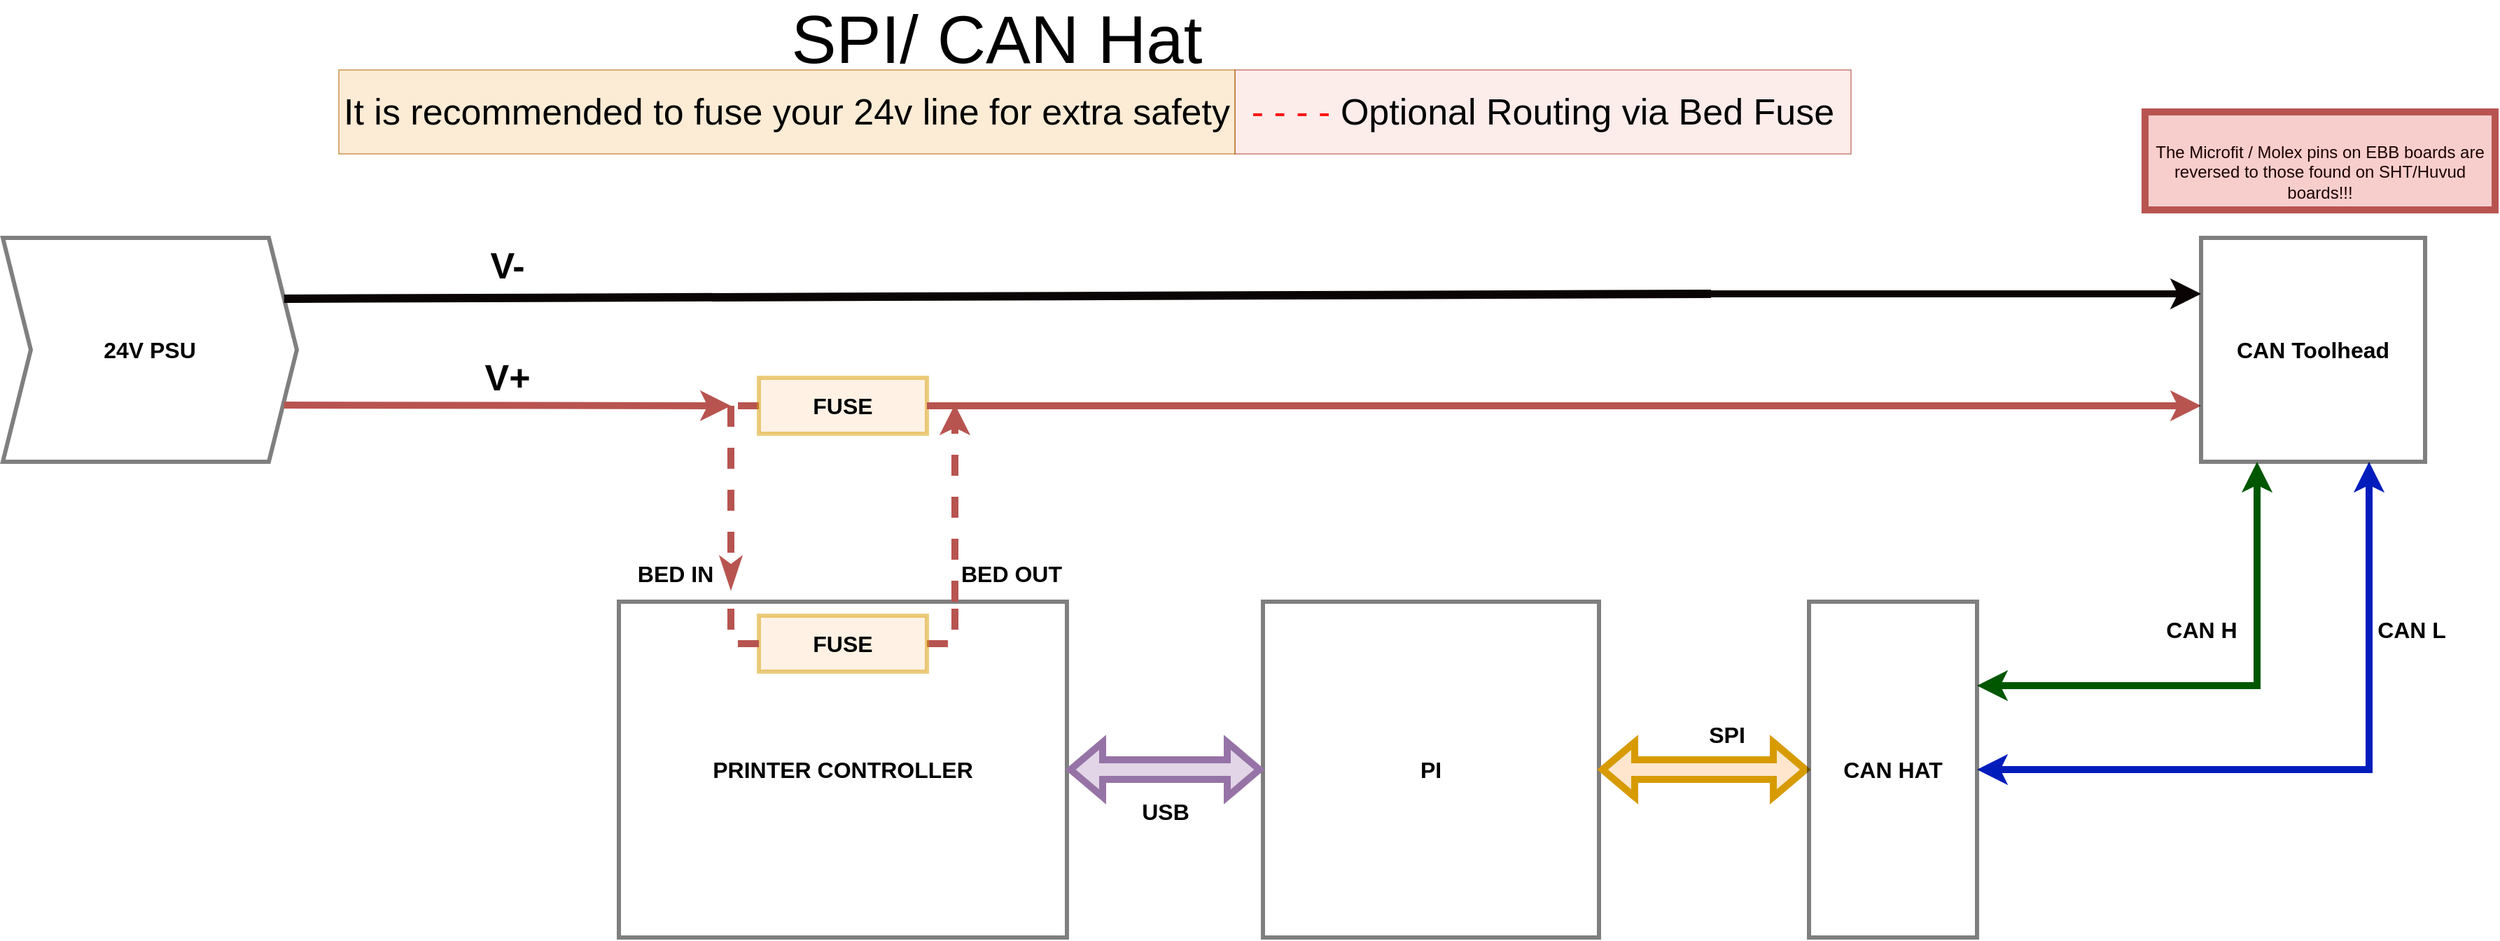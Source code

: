 <mxfile version="20.2.3" type="github">
  <diagram name="Page-1" id="16e2658f-23c8-b752-8be9-c03fbebb8bbe">
    <mxGraphModel dx="2942" dy="1086" grid="1" gridSize="10" guides="1" tooltips="1" connect="1" arrows="1" fold="1" page="1" pageScale="1" pageWidth="1600" pageHeight="900" background="none" math="0" shadow="0">
      <root>
        <mxCell id="0" />
        <mxCell id="1" parent="0" />
        <mxCell id="tk3jWDGdzixleCatkMts-246" value="SPI/ CAN Hat" style="text;html=1;strokeColor=none;fillColor=none;spacing=5;spacingTop=-20;whiteSpace=wrap;overflow=hidden;rounded=0;glass=0;labelBorderColor=none;sketch=0;fontSize=48;fontColor=none;opacity=50;align=center;" parent="1" vertex="1">
          <mxGeometry x="110" y="40" width="1360" height="40" as="geometry" />
        </mxCell>
        <mxCell id="tk3jWDGdzixleCatkMts-247" value="&lt;font color=&quot;#FF1414&quot;&gt;- - - - &lt;/font&gt;Optional Routing via Bed Fuse" style="text;html=1;strokeColor=#ae4132;fillColor=#fad9d5;align=center;verticalAlign=middle;whiteSpace=wrap;rounded=0;glass=0;labelBorderColor=none;sketch=0;fontSize=26;opacity=50;fontStyle=0" parent="1" vertex="1">
          <mxGeometry x="960" y="80" width="440" height="60" as="geometry" />
        </mxCell>
        <mxCell id="tk3jWDGdzixleCatkMts-248" value="It is recommended to fuse your 24v line for extra safety" style="text;html=1;strokeColor=#b46504;fillColor=#fad7ac;align=center;verticalAlign=middle;whiteSpace=wrap;rounded=0;glass=0;labelBorderColor=none;sketch=0;fontSize=26;opacity=50;" parent="1" vertex="1">
          <mxGeometry x="320" y="80" width="640" height="60" as="geometry" />
        </mxCell>
        <mxCell id="tk3jWDGdzixleCatkMts-249" style="edgeStyle=elbowEdgeStyle;rounded=0;orthogonalLoop=1;jettySize=auto;html=1;labelBackgroundColor=default;fontSize=16;fontColor=none;startArrow=none;startFill=0;endArrow=none;endFill=0;strokeColor=#b85450;strokeWidth=5;dashed=1;fillColor=#f8cecc;" parent="1" source="tk3jWDGdzixleCatkMts-250" edge="1">
          <mxGeometry relative="1" as="geometry">
            <mxPoint x="600" y="320" as="targetPoint" />
          </mxGeometry>
        </mxCell>
        <mxCell id="tk3jWDGdzixleCatkMts-250" value="FUSE" style="rounded=0;whiteSpace=wrap;html=1;glass=0;labelBorderColor=none;sketch=0;fontSize=16;strokeColor=#d79b00;strokeWidth=3;fillColor=#ffe6cc;opacity=50;fontStyle=1" parent="1" vertex="1">
          <mxGeometry x="620" y="300" width="120" height="40" as="geometry" />
        </mxCell>
        <mxCell id="tk3jWDGdzixleCatkMts-251" value="" style="endArrow=none;html=1;rounded=0;labelBackgroundColor=none;fontSize=16;fontColor=none;strokeColor=#b85450;strokeWidth=5;fillColor=#f8cecc;startArrow=classic;startFill=1;exitX=0;exitY=0.75;exitDx=0;exitDy=0;" parent="1" source="tk3jWDGdzixleCatkMts-253" target="tk3jWDGdzixleCatkMts-250" edge="1">
          <mxGeometry y="-10" width="50" height="50" relative="1" as="geometry">
            <mxPoint x="1570" y="320" as="sourcePoint" />
            <mxPoint x="490" y="320" as="targetPoint" />
            <Array as="points" />
            <mxPoint as="offset" />
          </mxGeometry>
        </mxCell>
        <mxCell id="tk3jWDGdzixleCatkMts-252" value="CAN L" style="edgeStyle=elbowEdgeStyle;rounded=0;orthogonalLoop=1;jettySize=auto;html=1;labelBackgroundColor=default;fontSize=16;fontColor=none;startArrow=classic;startFill=1;endArrow=classic;endFill=1;strokeColor=#001DBC;strokeWidth=5;fillColor=#0050ef;fontStyle=1;entryX=1;entryY=0.5;entryDx=0;entryDy=0;" parent="1" source="tk3jWDGdzixleCatkMts-253" target="tk3jWDGdzixleCatkMts-276" edge="1">
          <mxGeometry x="-0.52" y="30" relative="1" as="geometry">
            <mxPoint x="1770" y="610" as="targetPoint" />
            <Array as="points">
              <mxPoint x="1770" y="490" />
            </Array>
            <mxPoint as="offset" />
          </mxGeometry>
        </mxCell>
        <mxCell id="tk3jWDGdzixleCatkMts-253" value="CAN Toolhead" style="whiteSpace=wrap;html=1;aspect=fixed;rounded=0;glass=0;labelBorderColor=none;sketch=0;fontSize=16;fontColor=none;strokeColor=default;strokeWidth=3;fillColor=none;opacity=50;fontStyle=1" parent="1" vertex="1">
          <mxGeometry x="1650" y="200" width="160" height="160" as="geometry" />
        </mxCell>
        <mxCell id="tk3jWDGdzixleCatkMts-254" value="24V PSU" style="shape=step;perimeter=stepPerimeter;whiteSpace=wrap;html=1;fixedSize=1;rounded=0;glass=0;labelBorderColor=none;sketch=0;fontSize=16;fontColor=none;strokeColor=default;strokeWidth=3;fillColor=none;opacity=50;fontStyle=1" parent="1" vertex="1">
          <mxGeometry x="80" y="200" width="210" height="160" as="geometry" />
        </mxCell>
        <mxCell id="tk3jWDGdzixleCatkMts-256" value="PRINTER CONTROLLER" style="rounded=0;whiteSpace=wrap;html=1;glass=0;labelBorderColor=none;sketch=0;fontSize=16;fontColor=none;strokeColor=default;strokeWidth=3;fillColor=none;opacity=50;fontStyle=1" parent="1" vertex="1">
          <mxGeometry x="520" y="460" width="320" height="240" as="geometry" />
        </mxCell>
        <mxCell id="tk3jWDGdzixleCatkMts-257" style="edgeStyle=elbowEdgeStyle;rounded=0;orthogonalLoop=1;jettySize=auto;html=1;entryX=0.75;entryY=0;entryDx=0;entryDy=0;dashed=1;labelBackgroundColor=none;fontSize=16;fontColor=none;startArrow=none;startFill=0;endArrow=none;endFill=0;strokeColor=#b85450;strokeWidth=5;fillColor=#f8cecc;" parent="1" target="tk3jWDGdzixleCatkMts-256" edge="1">
          <mxGeometry relative="1" as="geometry">
            <mxPoint x="740" y="490" as="sourcePoint" />
            <Array as="points">
              <mxPoint x="760" y="480" />
            </Array>
          </mxGeometry>
        </mxCell>
        <mxCell id="tk3jWDGdzixleCatkMts-258" value="FUSE" style="rounded=0;whiteSpace=wrap;html=1;glass=0;labelBorderColor=none;sketch=0;fontSize=16;strokeColor=#d79b00;strokeWidth=3;fillColor=#ffe6cc;opacity=50;fontStyle=1" parent="1" vertex="1">
          <mxGeometry x="620" y="470" width="120" height="40" as="geometry" />
        </mxCell>
        <mxCell id="tk3jWDGdzixleCatkMts-259" value="BED IN" style="endArrow=classicThin;dashed=1;html=1;rounded=0;labelBackgroundColor=none;fontSize=16;fontColor=none;strokeColor=#b85450;strokeWidth=5;fillColor=#f8cecc;endFill=1;fontStyle=1" parent="1" edge="1">
          <mxGeometry x="0.846" y="-40" width="50" height="50" relative="1" as="geometry">
            <mxPoint x="600" y="320" as="sourcePoint" />
            <mxPoint x="600" y="450" as="targetPoint" />
            <mxPoint as="offset" />
          </mxGeometry>
        </mxCell>
        <mxCell id="tk3jWDGdzixleCatkMts-260" value="BED OUT" style="endArrow=classic;dashed=1;html=1;rounded=0;labelBackgroundColor=none;fontSize=16;fontColor=none;strokeColor=#b85450;strokeWidth=5;exitX=0.75;exitY=0;exitDx=0;exitDy=0;fillColor=#f8cecc;endFill=1;fontStyle=1" parent="1" source="tk3jWDGdzixleCatkMts-256" edge="1">
          <mxGeometry x="-0.716" y="-40" width="50" height="50" relative="1" as="geometry">
            <mxPoint x="760" y="709" as="sourcePoint" />
            <mxPoint x="760" y="319" as="targetPoint" />
            <mxPoint as="offset" />
          </mxGeometry>
        </mxCell>
        <mxCell id="tk3jWDGdzixleCatkMts-261" value="" style="endArrow=none;dashed=1;html=1;rounded=0;labelBackgroundColor=none;fontSize=16;fontColor=none;strokeColor=#b85450;strokeWidth=5;exitX=0;exitY=0.5;exitDx=0;exitDy=0;fillColor=#f8cecc;" parent="1" source="tk3jWDGdzixleCatkMts-258" edge="1">
          <mxGeometry width="50" height="50" relative="1" as="geometry">
            <mxPoint x="540" y="490" as="sourcePoint" />
            <mxPoint x="600" y="460" as="targetPoint" />
            <Array as="points">
              <mxPoint x="600" y="490" />
            </Array>
          </mxGeometry>
        </mxCell>
        <mxCell id="tk3jWDGdzixleCatkMts-264" value="CAN H" style="edgeStyle=elbowEdgeStyle;rounded=0;orthogonalLoop=1;jettySize=auto;html=1;entryX=0.25;entryY=1;entryDx=0;entryDy=0;labelBackgroundColor=default;fontSize=16;fontColor=none;startArrow=classic;startFill=1;endArrow=classic;endFill=1;strokeColor=#005700;strokeWidth=5;fillColor=#008a00;fontStyle=1;exitX=1;exitY=0.25;exitDx=0;exitDy=0;" parent="1" source="tk3jWDGdzixleCatkMts-276" target="tk3jWDGdzixleCatkMts-253" edge="1">
          <mxGeometry x="-0.111" y="40" relative="1" as="geometry">
            <mxPoint x="1690" y="580" as="sourcePoint" />
            <Array as="points">
              <mxPoint x="1690" y="510" />
            </Array>
            <mxPoint as="offset" />
          </mxGeometry>
        </mxCell>
        <mxCell id="tk3jWDGdzixleCatkMts-269" value="V-" style="endArrow=none;html=1;rounded=0;labelBackgroundColor=none;fontSize=26;fontColor=none;strokeColor=#0A0504;strokeWidth=6;exitX=1;exitY=0.25;exitDx=0;exitDy=0;fontStyle=1" parent="1" source="tk3jWDGdzixleCatkMts-254" edge="1">
          <mxGeometry x="-0.688" y="23" width="50" height="50" relative="1" as="geometry">
            <mxPoint x="540" y="360" as="sourcePoint" />
            <mxPoint x="1300" y="240" as="targetPoint" />
            <Array as="points" />
            <mxPoint as="offset" />
          </mxGeometry>
        </mxCell>
        <mxCell id="tk3jWDGdzixleCatkMts-270" value="" style="endArrow=none;html=1;rounded=0;labelBackgroundColor=none;fontSize=16;fontColor=none;strokeColor=#0A0504;strokeWidth=5;exitX=0;exitY=0.25;exitDx=0;exitDy=0;endFill=0;startArrow=classic;startFill=1;" parent="1" source="tk3jWDGdzixleCatkMts-253" edge="1">
          <mxGeometry width="50" height="50" relative="1" as="geometry">
            <mxPoint x="620" y="360" as="sourcePoint" />
            <mxPoint x="1290" y="240" as="targetPoint" />
            <Array as="points">
              <mxPoint x="1470" y="240" />
            </Array>
          </mxGeometry>
        </mxCell>
        <mxCell id="tk3jWDGdzixleCatkMts-272" value="PI" style="rounded=0;whiteSpace=wrap;html=1;glass=0;labelBorderColor=none;sketch=0;fontSize=16;fontColor=none;strokeColor=default;strokeWidth=3;fillColor=none;opacity=50;fontStyle=1" parent="1" vertex="1">
          <mxGeometry x="980" y="460" width="240" height="240" as="geometry" />
        </mxCell>
        <mxCell id="tk3jWDGdzixleCatkMts-273" value="USB" style="shape=flexArrow;endArrow=classic;startArrow=classic;html=1;rounded=0;labelBackgroundColor=default;fontSize=16;fontColor=none;strokeColor=#9673a6;strokeWidth=5;entryX=1;entryY=0.5;entryDx=0;entryDy=0;fillColor=#e1d5e7;fontStyle=1;exitX=0;exitY=0.5;exitDx=0;exitDy=0;" parent="1" source="tk3jWDGdzixleCatkMts-272" target="tk3jWDGdzixleCatkMts-256" edge="1">
          <mxGeometry y="30" width="100" height="100" relative="1" as="geometry">
            <mxPoint x="950" y="580" as="sourcePoint" />
            <mxPoint x="410" y="840" as="targetPoint" />
            <mxPoint as="offset" />
          </mxGeometry>
        </mxCell>
        <mxCell id="tk3jWDGdzixleCatkMts-274" value="V+" style="endArrow=none;html=1;rounded=0;labelBackgroundColor=default;fontSize=26;fontColor=none;strokeColor=#b85450;strokeWidth=5;fillColor=#f8cecc;entryX=1;entryY=0.75;entryDx=0;entryDy=0;endFill=0;startArrow=classic;startFill=1;fontStyle=1" parent="1" edge="1">
          <mxGeometry x="0.003" y="-20" width="50" height="50" relative="1" as="geometry">
            <mxPoint x="600" y="320" as="sourcePoint" />
            <mxPoint x="280.87" y="319.522" as="targetPoint" />
            <mxPoint as="offset" />
          </mxGeometry>
        </mxCell>
        <mxCell id="tk3jWDGdzixleCatkMts-275" value="SPI" style="shape=flexArrow;endArrow=classic;startArrow=classic;html=1;rounded=0;labelBackgroundColor=default;fontSize=16;fontColor=none;strokeColor=#d79b00;strokeWidth=5;exitX=1;exitY=0.5;exitDx=0;exitDy=0;fillColor=#ffe6cc;entryX=0;entryY=0.5;entryDx=0;entryDy=0;fontStyle=1" parent="1" source="tk3jWDGdzixleCatkMts-272" target="tk3jWDGdzixleCatkMts-276" edge="1">
          <mxGeometry x="0.206" y="25" width="100" height="100" relative="1" as="geometry">
            <mxPoint x="490" y="910" as="sourcePoint" />
            <mxPoint x="1130" y="1110" as="targetPoint" />
            <Array as="points">
              <mxPoint x="1300" y="580" />
            </Array>
            <mxPoint as="offset" />
          </mxGeometry>
        </mxCell>
        <mxCell id="tk3jWDGdzixleCatkMts-276" value="CAN HAT" style="rounded=0;whiteSpace=wrap;html=1;glass=0;labelBorderColor=none;sketch=0;fontSize=16;fontColor=none;strokeColor=default;strokeWidth=3;fillColor=none;opacity=50;fontStyle=1" parent="1" vertex="1">
          <mxGeometry x="1370" y="460" width="120" height="240" as="geometry" />
        </mxCell>
        <mxCell id="ZNV6UqoiLmICLYx3hVOW-3" value="&lt;div style=&quot;font-size: 12px;&quot;&gt;&lt;font style=&quot;font-size: 12px;&quot; color=&quot;#1A0101&quot;&gt;The Microfit / Molex pins on EBB boards are reversed to those found on SHT/Huvud boards!!!&lt;/font&gt;&lt;/div&gt;" style="text;html=1;strokeColor=#b85450;fillColor=#f8cecc;spacing=5;spacingTop=-20;whiteSpace=wrap;overflow=hidden;rounded=0;fontSize=12;align=center;verticalAlign=bottom;strokeWidth=5;labelPosition=center;verticalLabelPosition=middle;" vertex="1" parent="1">
          <mxGeometry x="1610" y="110" width="250" height="70" as="geometry" />
        </mxCell>
      </root>
    </mxGraphModel>
  </diagram>
</mxfile>
